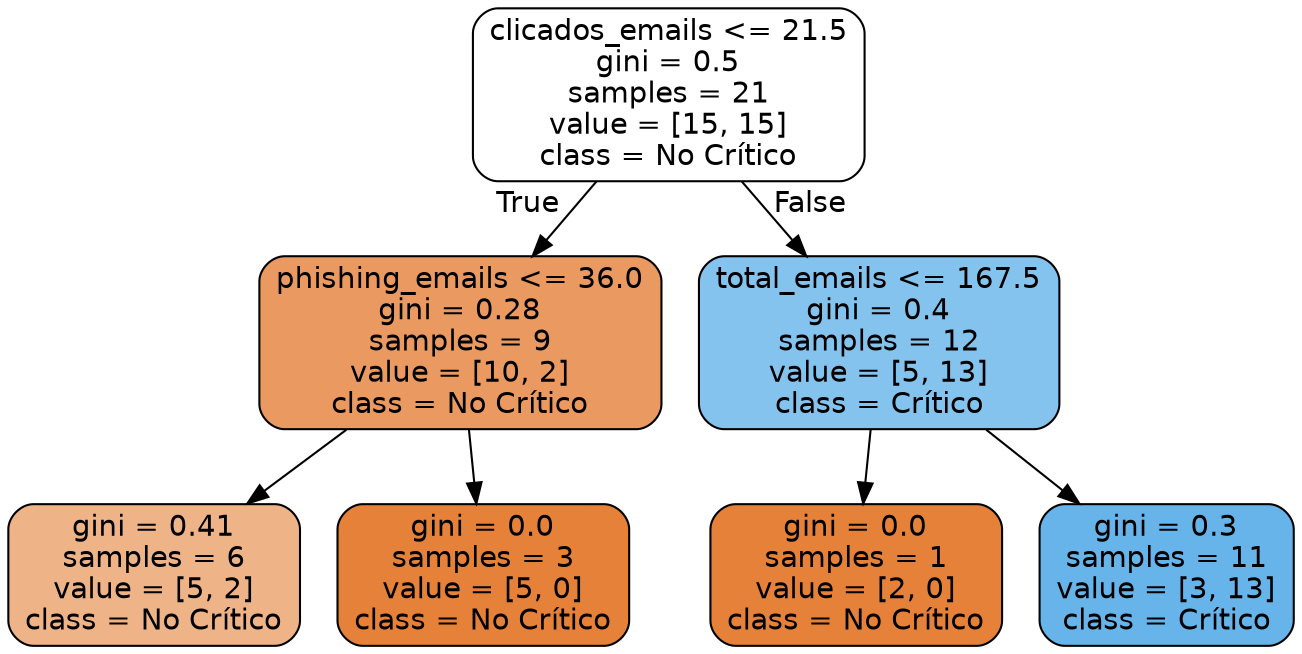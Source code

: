 digraph Tree {
node [shape=box, style="filled, rounded", color="black", fontname="helvetica"] ;
edge [fontname="helvetica"] ;
0 [label="clicados_emails <= 21.5\ngini = 0.5\nsamples = 21\nvalue = [15, 15]\nclass = No Crítico", fillcolor="#ffffff"] ;
1 [label="phishing_emails <= 36.0\ngini = 0.28\nsamples = 9\nvalue = [10, 2]\nclass = No Crítico", fillcolor="#ea9a61"] ;
0 -> 1 [labeldistance=2.5, labelangle=45, headlabel="True"] ;
2 [label="gini = 0.41\nsamples = 6\nvalue = [5, 2]\nclass = No Crítico", fillcolor="#efb388"] ;
1 -> 2 ;
3 [label="gini = 0.0\nsamples = 3\nvalue = [5, 0]\nclass = No Crítico", fillcolor="#e58139"] ;
1 -> 3 ;
4 [label="total_emails <= 167.5\ngini = 0.4\nsamples = 12\nvalue = [5, 13]\nclass = Crítico", fillcolor="#85c3ef"] ;
0 -> 4 [labeldistance=2.5, labelangle=-45, headlabel="False"] ;
5 [label="gini = 0.0\nsamples = 1\nvalue = [2, 0]\nclass = No Crítico", fillcolor="#e58139"] ;
4 -> 5 ;
6 [label="gini = 0.3\nsamples = 11\nvalue = [3, 13]\nclass = Crítico", fillcolor="#67b4eb"] ;
4 -> 6 ;
}